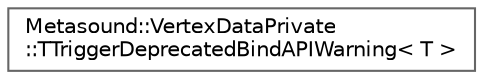 digraph "Graphical Class Hierarchy"
{
 // INTERACTIVE_SVG=YES
 // LATEX_PDF_SIZE
  bgcolor="transparent";
  edge [fontname=Helvetica,fontsize=10,labelfontname=Helvetica,labelfontsize=10];
  node [fontname=Helvetica,fontsize=10,shape=box,height=0.2,width=0.4];
  rankdir="LR";
  Node0 [id="Node000000",label="Metasound::VertexDataPrivate\l::TTriggerDeprecatedBindAPIWarning\< T \>",height=0.2,width=0.4,color="grey40", fillcolor="white", style="filled",URL="$dc/d6a/structMetasound_1_1VertexDataPrivate_1_1TTriggerDeprecatedBindAPIWarning.html",tooltip=" "];
}

